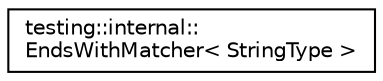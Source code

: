 digraph "Graphical Class Hierarchy"
{
  edge [fontname="Helvetica",fontsize="10",labelfontname="Helvetica",labelfontsize="10"];
  node [fontname="Helvetica",fontsize="10",shape=record];
  rankdir="LR";
  Node1 [label="testing::internal::\lEndsWithMatcher\< StringType \>",height=0.2,width=0.4,color="black", fillcolor="white", style="filled",URL="$classtesting_1_1internal_1_1_ends_with_matcher.html"];
}
